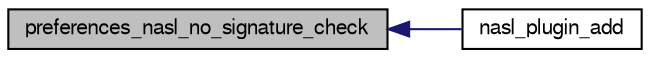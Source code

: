 digraph G
{
  bgcolor="transparent";
  edge [fontname="FreeSans",fontsize="10",labelfontname="FreeSans",labelfontsize="10"];
  node [fontname="FreeSans",fontsize="10",shape=record];
  rankdir=LR;
  Node1 [label="preferences_nasl_no_signature_check",height=0.2,width=0.4,color="black", fillcolor="grey75", style="filled" fontcolor="black"];
  Node1 -> Node2 [dir=back,color="midnightblue",fontsize="10",style="solid",fontname="FreeSans"];
  Node2 [label="nasl_plugin_add",height=0.2,width=0.4,color="black",URL="$pluginload_8h.html#a4c0d723443bd1b1f4277171b67d2eaaa",tooltip="Add *one* .nasl plugin to the plugin list and return the pointer to it."];
}
